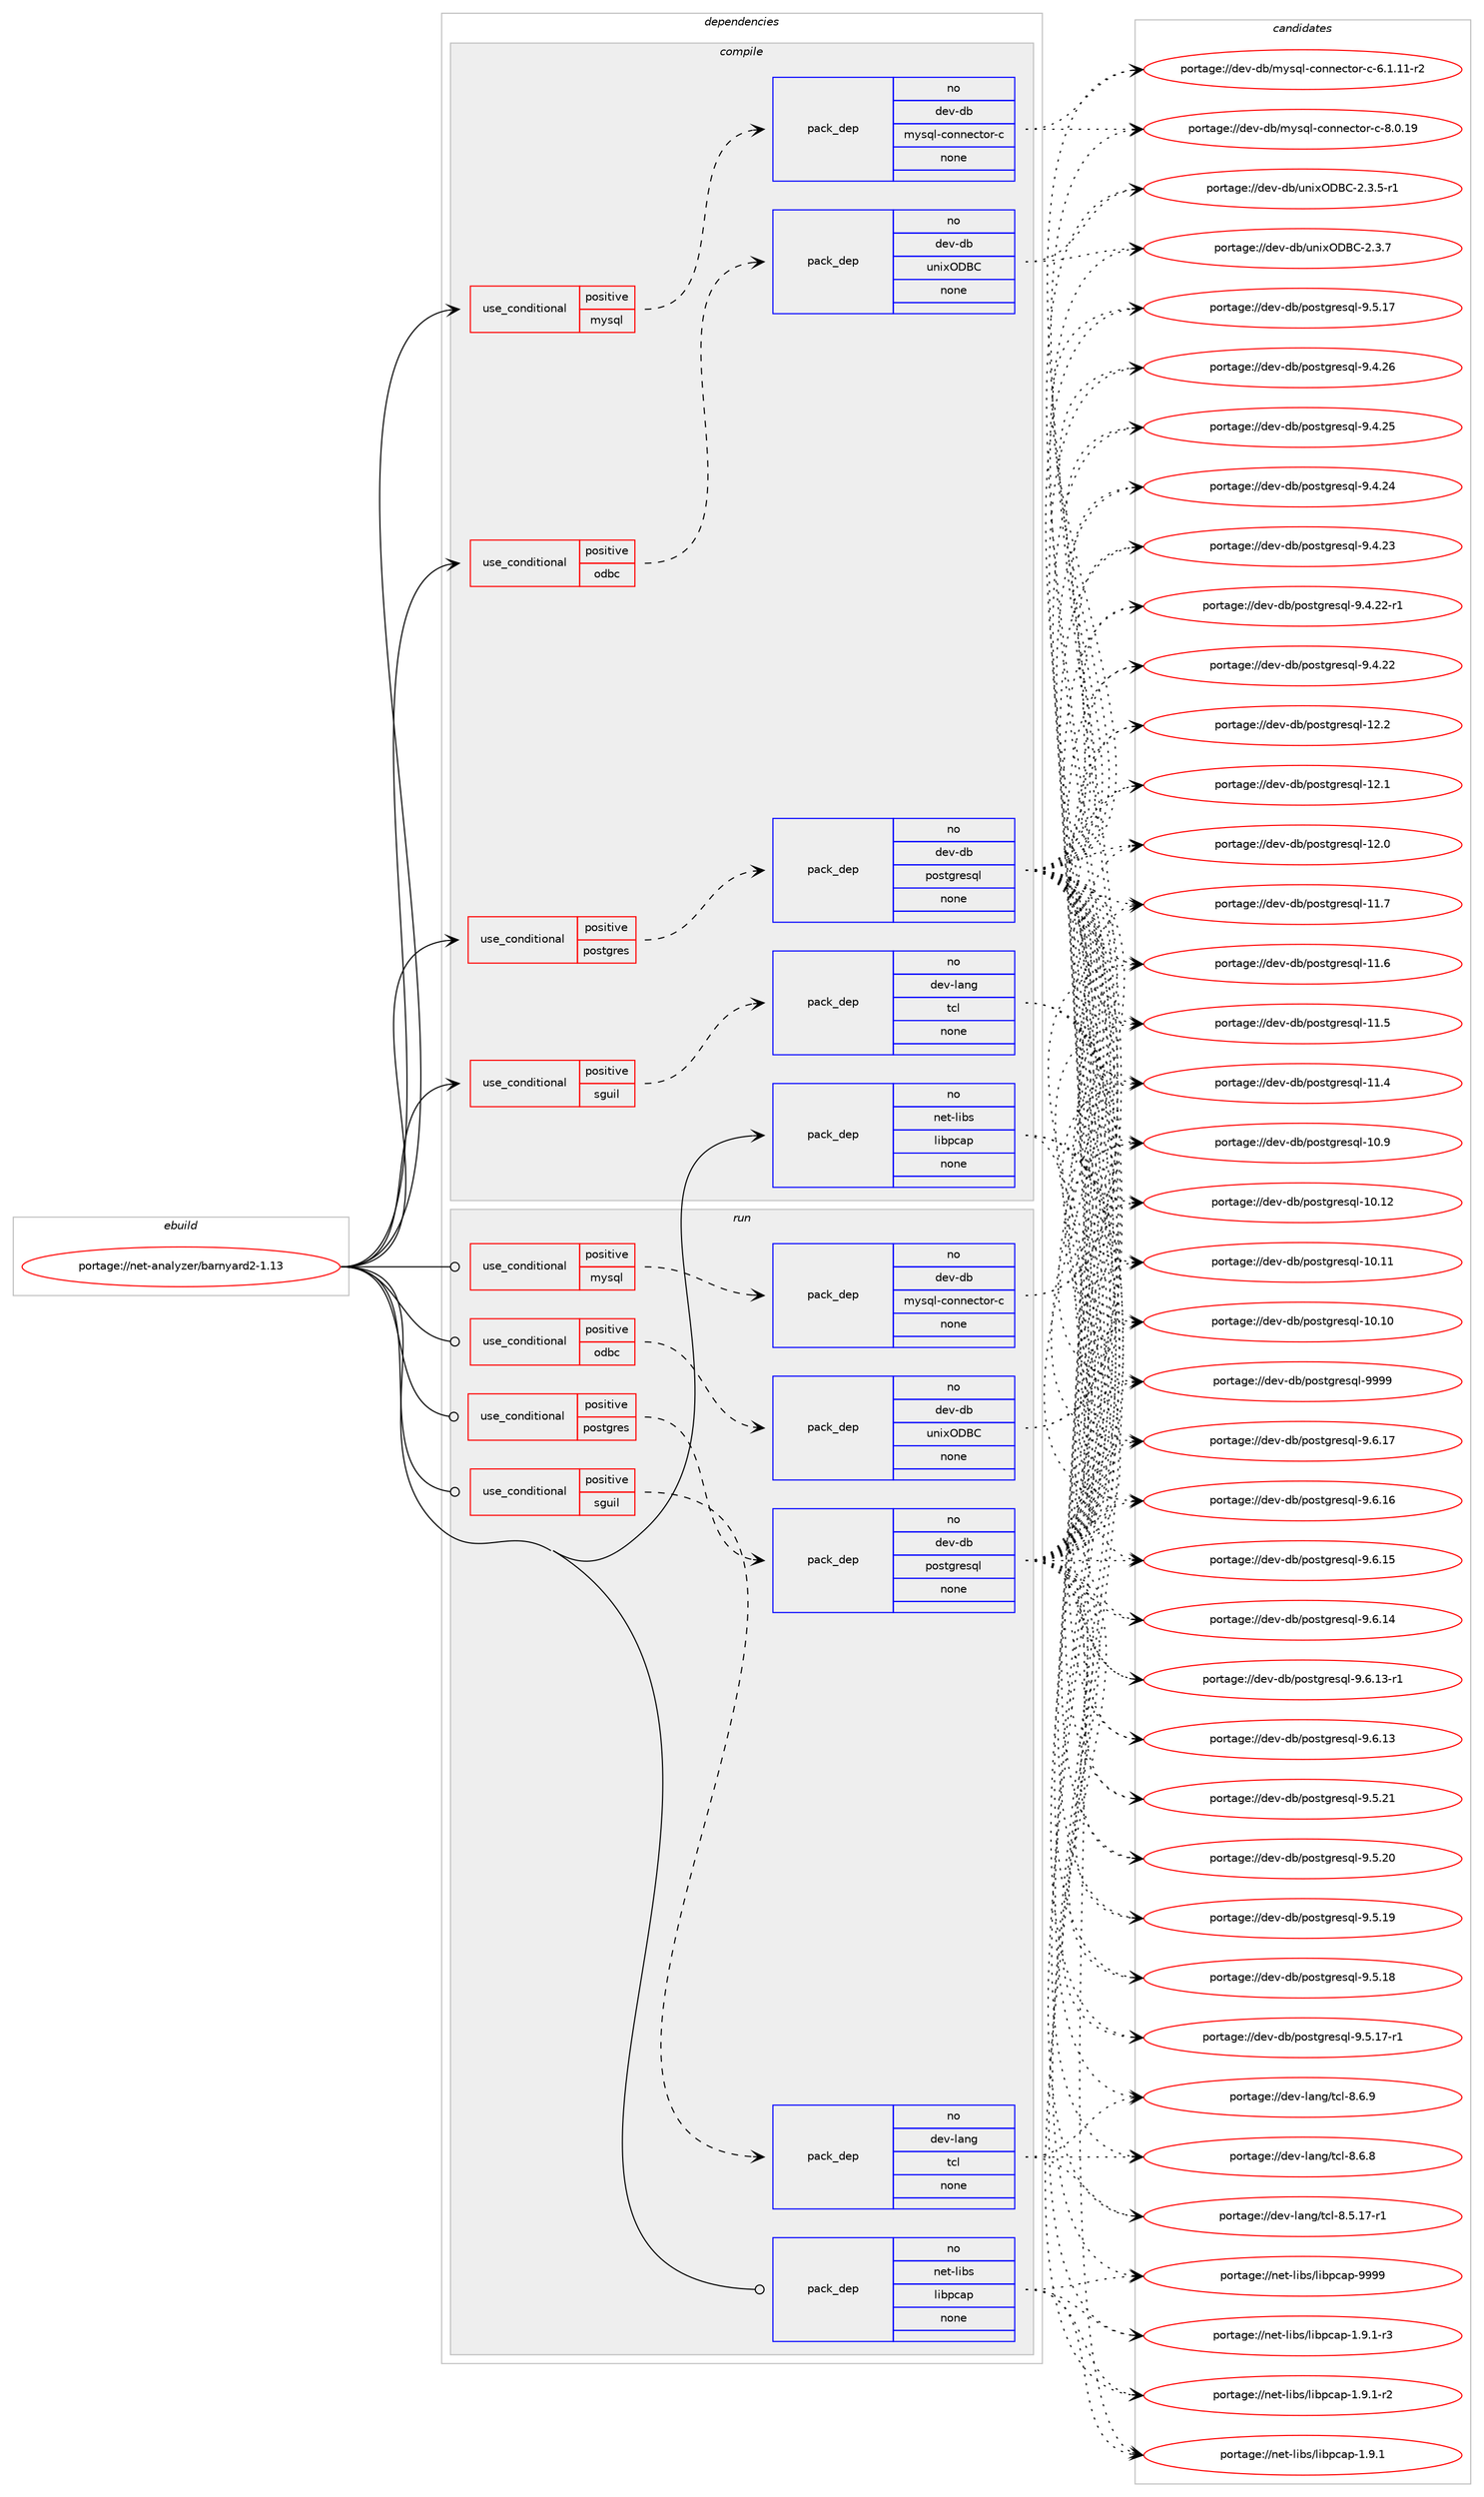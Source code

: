 digraph prolog {

# *************
# Graph options
# *************

newrank=true;
concentrate=true;
compound=true;
graph [rankdir=LR,fontname=Helvetica,fontsize=10,ranksep=1.5];#, ranksep=2.5, nodesep=0.2];
edge  [arrowhead=vee];
node  [fontname=Helvetica,fontsize=10];

# **********
# The ebuild
# **********

subgraph cluster_leftcol {
color=gray;
rank=same;
label=<<i>ebuild</i>>;
id [label="portage://net-analyzer/barnyard2-1.13", color=red, width=4, href="../net-analyzer/barnyard2-1.13.svg"];
}

# ****************
# The dependencies
# ****************

subgraph cluster_midcol {
color=gray;
label=<<i>dependencies</i>>;
subgraph cluster_compile {
fillcolor="#eeeeee";
style=filled;
label=<<i>compile</i>>;
subgraph cond24670 {
dependency106257 [label=<<TABLE BORDER="0" CELLBORDER="1" CELLSPACING="0" CELLPADDING="4"><TR><TD ROWSPAN="3" CELLPADDING="10">use_conditional</TD></TR><TR><TD>positive</TD></TR><TR><TD>mysql</TD></TR></TABLE>>, shape=none, color=red];
subgraph pack79658 {
dependency106258 [label=<<TABLE BORDER="0" CELLBORDER="1" CELLSPACING="0" CELLPADDING="4" WIDTH="220"><TR><TD ROWSPAN="6" CELLPADDING="30">pack_dep</TD></TR><TR><TD WIDTH="110">no</TD></TR><TR><TD>dev-db</TD></TR><TR><TD>mysql-connector-c</TD></TR><TR><TD>none</TD></TR><TR><TD></TD></TR></TABLE>>, shape=none, color=blue];
}
dependency106257:e -> dependency106258:w [weight=20,style="dashed",arrowhead="vee"];
}
id:e -> dependency106257:w [weight=20,style="solid",arrowhead="vee"];
subgraph cond24671 {
dependency106259 [label=<<TABLE BORDER="0" CELLBORDER="1" CELLSPACING="0" CELLPADDING="4"><TR><TD ROWSPAN="3" CELLPADDING="10">use_conditional</TD></TR><TR><TD>positive</TD></TR><TR><TD>odbc</TD></TR></TABLE>>, shape=none, color=red];
subgraph pack79659 {
dependency106260 [label=<<TABLE BORDER="0" CELLBORDER="1" CELLSPACING="0" CELLPADDING="4" WIDTH="220"><TR><TD ROWSPAN="6" CELLPADDING="30">pack_dep</TD></TR><TR><TD WIDTH="110">no</TD></TR><TR><TD>dev-db</TD></TR><TR><TD>unixODBC</TD></TR><TR><TD>none</TD></TR><TR><TD></TD></TR></TABLE>>, shape=none, color=blue];
}
dependency106259:e -> dependency106260:w [weight=20,style="dashed",arrowhead="vee"];
}
id:e -> dependency106259:w [weight=20,style="solid",arrowhead="vee"];
subgraph cond24672 {
dependency106261 [label=<<TABLE BORDER="0" CELLBORDER="1" CELLSPACING="0" CELLPADDING="4"><TR><TD ROWSPAN="3" CELLPADDING="10">use_conditional</TD></TR><TR><TD>positive</TD></TR><TR><TD>postgres</TD></TR></TABLE>>, shape=none, color=red];
subgraph pack79660 {
dependency106262 [label=<<TABLE BORDER="0" CELLBORDER="1" CELLSPACING="0" CELLPADDING="4" WIDTH="220"><TR><TD ROWSPAN="6" CELLPADDING="30">pack_dep</TD></TR><TR><TD WIDTH="110">no</TD></TR><TR><TD>dev-db</TD></TR><TR><TD>postgresql</TD></TR><TR><TD>none</TD></TR><TR><TD></TD></TR></TABLE>>, shape=none, color=blue];
}
dependency106261:e -> dependency106262:w [weight=20,style="dashed",arrowhead="vee"];
}
id:e -> dependency106261:w [weight=20,style="solid",arrowhead="vee"];
subgraph cond24673 {
dependency106263 [label=<<TABLE BORDER="0" CELLBORDER="1" CELLSPACING="0" CELLPADDING="4"><TR><TD ROWSPAN="3" CELLPADDING="10">use_conditional</TD></TR><TR><TD>positive</TD></TR><TR><TD>sguil</TD></TR></TABLE>>, shape=none, color=red];
subgraph pack79661 {
dependency106264 [label=<<TABLE BORDER="0" CELLBORDER="1" CELLSPACING="0" CELLPADDING="4" WIDTH="220"><TR><TD ROWSPAN="6" CELLPADDING="30">pack_dep</TD></TR><TR><TD WIDTH="110">no</TD></TR><TR><TD>dev-lang</TD></TR><TR><TD>tcl</TD></TR><TR><TD>none</TD></TR><TR><TD></TD></TR></TABLE>>, shape=none, color=blue];
}
dependency106263:e -> dependency106264:w [weight=20,style="dashed",arrowhead="vee"];
}
id:e -> dependency106263:w [weight=20,style="solid",arrowhead="vee"];
subgraph pack79662 {
dependency106265 [label=<<TABLE BORDER="0" CELLBORDER="1" CELLSPACING="0" CELLPADDING="4" WIDTH="220"><TR><TD ROWSPAN="6" CELLPADDING="30">pack_dep</TD></TR><TR><TD WIDTH="110">no</TD></TR><TR><TD>net-libs</TD></TR><TR><TD>libpcap</TD></TR><TR><TD>none</TD></TR><TR><TD></TD></TR></TABLE>>, shape=none, color=blue];
}
id:e -> dependency106265:w [weight=20,style="solid",arrowhead="vee"];
}
subgraph cluster_compileandrun {
fillcolor="#eeeeee";
style=filled;
label=<<i>compile and run</i>>;
}
subgraph cluster_run {
fillcolor="#eeeeee";
style=filled;
label=<<i>run</i>>;
subgraph cond24674 {
dependency106266 [label=<<TABLE BORDER="0" CELLBORDER="1" CELLSPACING="0" CELLPADDING="4"><TR><TD ROWSPAN="3" CELLPADDING="10">use_conditional</TD></TR><TR><TD>positive</TD></TR><TR><TD>mysql</TD></TR></TABLE>>, shape=none, color=red];
subgraph pack79663 {
dependency106267 [label=<<TABLE BORDER="0" CELLBORDER="1" CELLSPACING="0" CELLPADDING="4" WIDTH="220"><TR><TD ROWSPAN="6" CELLPADDING="30">pack_dep</TD></TR><TR><TD WIDTH="110">no</TD></TR><TR><TD>dev-db</TD></TR><TR><TD>mysql-connector-c</TD></TR><TR><TD>none</TD></TR><TR><TD></TD></TR></TABLE>>, shape=none, color=blue];
}
dependency106266:e -> dependency106267:w [weight=20,style="dashed",arrowhead="vee"];
}
id:e -> dependency106266:w [weight=20,style="solid",arrowhead="odot"];
subgraph cond24675 {
dependency106268 [label=<<TABLE BORDER="0" CELLBORDER="1" CELLSPACING="0" CELLPADDING="4"><TR><TD ROWSPAN="3" CELLPADDING="10">use_conditional</TD></TR><TR><TD>positive</TD></TR><TR><TD>odbc</TD></TR></TABLE>>, shape=none, color=red];
subgraph pack79664 {
dependency106269 [label=<<TABLE BORDER="0" CELLBORDER="1" CELLSPACING="0" CELLPADDING="4" WIDTH="220"><TR><TD ROWSPAN="6" CELLPADDING="30">pack_dep</TD></TR><TR><TD WIDTH="110">no</TD></TR><TR><TD>dev-db</TD></TR><TR><TD>unixODBC</TD></TR><TR><TD>none</TD></TR><TR><TD></TD></TR></TABLE>>, shape=none, color=blue];
}
dependency106268:e -> dependency106269:w [weight=20,style="dashed",arrowhead="vee"];
}
id:e -> dependency106268:w [weight=20,style="solid",arrowhead="odot"];
subgraph cond24676 {
dependency106270 [label=<<TABLE BORDER="0" CELLBORDER="1" CELLSPACING="0" CELLPADDING="4"><TR><TD ROWSPAN="3" CELLPADDING="10">use_conditional</TD></TR><TR><TD>positive</TD></TR><TR><TD>postgres</TD></TR></TABLE>>, shape=none, color=red];
subgraph pack79665 {
dependency106271 [label=<<TABLE BORDER="0" CELLBORDER="1" CELLSPACING="0" CELLPADDING="4" WIDTH="220"><TR><TD ROWSPAN="6" CELLPADDING="30">pack_dep</TD></TR><TR><TD WIDTH="110">no</TD></TR><TR><TD>dev-db</TD></TR><TR><TD>postgresql</TD></TR><TR><TD>none</TD></TR><TR><TD></TD></TR></TABLE>>, shape=none, color=blue];
}
dependency106270:e -> dependency106271:w [weight=20,style="dashed",arrowhead="vee"];
}
id:e -> dependency106270:w [weight=20,style="solid",arrowhead="odot"];
subgraph cond24677 {
dependency106272 [label=<<TABLE BORDER="0" CELLBORDER="1" CELLSPACING="0" CELLPADDING="4"><TR><TD ROWSPAN="3" CELLPADDING="10">use_conditional</TD></TR><TR><TD>positive</TD></TR><TR><TD>sguil</TD></TR></TABLE>>, shape=none, color=red];
subgraph pack79666 {
dependency106273 [label=<<TABLE BORDER="0" CELLBORDER="1" CELLSPACING="0" CELLPADDING="4" WIDTH="220"><TR><TD ROWSPAN="6" CELLPADDING="30">pack_dep</TD></TR><TR><TD WIDTH="110">no</TD></TR><TR><TD>dev-lang</TD></TR><TR><TD>tcl</TD></TR><TR><TD>none</TD></TR><TR><TD></TD></TR></TABLE>>, shape=none, color=blue];
}
dependency106272:e -> dependency106273:w [weight=20,style="dashed",arrowhead="vee"];
}
id:e -> dependency106272:w [weight=20,style="solid",arrowhead="odot"];
subgraph pack79667 {
dependency106274 [label=<<TABLE BORDER="0" CELLBORDER="1" CELLSPACING="0" CELLPADDING="4" WIDTH="220"><TR><TD ROWSPAN="6" CELLPADDING="30">pack_dep</TD></TR><TR><TD WIDTH="110">no</TD></TR><TR><TD>net-libs</TD></TR><TR><TD>libpcap</TD></TR><TR><TD>none</TD></TR><TR><TD></TD></TR></TABLE>>, shape=none, color=blue];
}
id:e -> dependency106274:w [weight=20,style="solid",arrowhead="odot"];
}
}

# **************
# The candidates
# **************

subgraph cluster_choices {
rank=same;
color=gray;
label=<<i>candidates</i>>;

subgraph choice79658 {
color=black;
nodesep=1;
choice100101118451009847109121115113108459911111011010199116111114459945564648464957 [label="portage://dev-db/mysql-connector-c-8.0.19", color=red, width=4,href="../dev-db/mysql-connector-c-8.0.19.svg"];
choice1001011184510098471091211151131084599111110110101991161111144599455446494649494511450 [label="portage://dev-db/mysql-connector-c-6.1.11-r2", color=red, width=4,href="../dev-db/mysql-connector-c-6.1.11-r2.svg"];
dependency106258:e -> choice100101118451009847109121115113108459911111011010199116111114459945564648464957:w [style=dotted,weight="100"];
dependency106258:e -> choice1001011184510098471091211151131084599111110110101991161111144599455446494649494511450:w [style=dotted,weight="100"];
}
subgraph choice79659 {
color=black;
nodesep=1;
choice10010111845100984711711010512079686667455046514655 [label="portage://dev-db/unixODBC-2.3.7", color=red, width=4,href="../dev-db/unixODBC-2.3.7.svg"];
choice100101118451009847117110105120796866674550465146534511449 [label="portage://dev-db/unixODBC-2.3.5-r1", color=red, width=4,href="../dev-db/unixODBC-2.3.5-r1.svg"];
dependency106260:e -> choice10010111845100984711711010512079686667455046514655:w [style=dotted,weight="100"];
dependency106260:e -> choice100101118451009847117110105120796866674550465146534511449:w [style=dotted,weight="100"];
}
subgraph choice79660 {
color=black;
nodesep=1;
choice1001011184510098471121111151161031141011151131084557575757 [label="portage://dev-db/postgresql-9999", color=red, width=4,href="../dev-db/postgresql-9999.svg"];
choice10010111845100984711211111511610311410111511310845574654464955 [label="portage://dev-db/postgresql-9.6.17", color=red, width=4,href="../dev-db/postgresql-9.6.17.svg"];
choice10010111845100984711211111511610311410111511310845574654464954 [label="portage://dev-db/postgresql-9.6.16", color=red, width=4,href="../dev-db/postgresql-9.6.16.svg"];
choice10010111845100984711211111511610311410111511310845574654464953 [label="portage://dev-db/postgresql-9.6.15", color=red, width=4,href="../dev-db/postgresql-9.6.15.svg"];
choice10010111845100984711211111511610311410111511310845574654464952 [label="portage://dev-db/postgresql-9.6.14", color=red, width=4,href="../dev-db/postgresql-9.6.14.svg"];
choice100101118451009847112111115116103114101115113108455746544649514511449 [label="portage://dev-db/postgresql-9.6.13-r1", color=red, width=4,href="../dev-db/postgresql-9.6.13-r1.svg"];
choice10010111845100984711211111511610311410111511310845574654464951 [label="portage://dev-db/postgresql-9.6.13", color=red, width=4,href="../dev-db/postgresql-9.6.13.svg"];
choice10010111845100984711211111511610311410111511310845574653465049 [label="portage://dev-db/postgresql-9.5.21", color=red, width=4,href="../dev-db/postgresql-9.5.21.svg"];
choice10010111845100984711211111511610311410111511310845574653465048 [label="portage://dev-db/postgresql-9.5.20", color=red, width=4,href="../dev-db/postgresql-9.5.20.svg"];
choice10010111845100984711211111511610311410111511310845574653464957 [label="portage://dev-db/postgresql-9.5.19", color=red, width=4,href="../dev-db/postgresql-9.5.19.svg"];
choice10010111845100984711211111511610311410111511310845574653464956 [label="portage://dev-db/postgresql-9.5.18", color=red, width=4,href="../dev-db/postgresql-9.5.18.svg"];
choice100101118451009847112111115116103114101115113108455746534649554511449 [label="portage://dev-db/postgresql-9.5.17-r1", color=red, width=4,href="../dev-db/postgresql-9.5.17-r1.svg"];
choice10010111845100984711211111511610311410111511310845574653464955 [label="portage://dev-db/postgresql-9.5.17", color=red, width=4,href="../dev-db/postgresql-9.5.17.svg"];
choice10010111845100984711211111511610311410111511310845574652465054 [label="portage://dev-db/postgresql-9.4.26", color=red, width=4,href="../dev-db/postgresql-9.4.26.svg"];
choice10010111845100984711211111511610311410111511310845574652465053 [label="portage://dev-db/postgresql-9.4.25", color=red, width=4,href="../dev-db/postgresql-9.4.25.svg"];
choice10010111845100984711211111511610311410111511310845574652465052 [label="portage://dev-db/postgresql-9.4.24", color=red, width=4,href="../dev-db/postgresql-9.4.24.svg"];
choice10010111845100984711211111511610311410111511310845574652465051 [label="portage://dev-db/postgresql-9.4.23", color=red, width=4,href="../dev-db/postgresql-9.4.23.svg"];
choice100101118451009847112111115116103114101115113108455746524650504511449 [label="portage://dev-db/postgresql-9.4.22-r1", color=red, width=4,href="../dev-db/postgresql-9.4.22-r1.svg"];
choice10010111845100984711211111511610311410111511310845574652465050 [label="portage://dev-db/postgresql-9.4.22", color=red, width=4,href="../dev-db/postgresql-9.4.22.svg"];
choice1001011184510098471121111151161031141011151131084549504650 [label="portage://dev-db/postgresql-12.2", color=red, width=4,href="../dev-db/postgresql-12.2.svg"];
choice1001011184510098471121111151161031141011151131084549504649 [label="portage://dev-db/postgresql-12.1", color=red, width=4,href="../dev-db/postgresql-12.1.svg"];
choice1001011184510098471121111151161031141011151131084549504648 [label="portage://dev-db/postgresql-12.0", color=red, width=4,href="../dev-db/postgresql-12.0.svg"];
choice1001011184510098471121111151161031141011151131084549494655 [label="portage://dev-db/postgresql-11.7", color=red, width=4,href="../dev-db/postgresql-11.7.svg"];
choice1001011184510098471121111151161031141011151131084549494654 [label="portage://dev-db/postgresql-11.6", color=red, width=4,href="../dev-db/postgresql-11.6.svg"];
choice1001011184510098471121111151161031141011151131084549494653 [label="portage://dev-db/postgresql-11.5", color=red, width=4,href="../dev-db/postgresql-11.5.svg"];
choice1001011184510098471121111151161031141011151131084549494652 [label="portage://dev-db/postgresql-11.4", color=red, width=4,href="../dev-db/postgresql-11.4.svg"];
choice1001011184510098471121111151161031141011151131084549484657 [label="portage://dev-db/postgresql-10.9", color=red, width=4,href="../dev-db/postgresql-10.9.svg"];
choice100101118451009847112111115116103114101115113108454948464950 [label="portage://dev-db/postgresql-10.12", color=red, width=4,href="../dev-db/postgresql-10.12.svg"];
choice100101118451009847112111115116103114101115113108454948464949 [label="portage://dev-db/postgresql-10.11", color=red, width=4,href="../dev-db/postgresql-10.11.svg"];
choice100101118451009847112111115116103114101115113108454948464948 [label="portage://dev-db/postgresql-10.10", color=red, width=4,href="../dev-db/postgresql-10.10.svg"];
dependency106262:e -> choice1001011184510098471121111151161031141011151131084557575757:w [style=dotted,weight="100"];
dependency106262:e -> choice10010111845100984711211111511610311410111511310845574654464955:w [style=dotted,weight="100"];
dependency106262:e -> choice10010111845100984711211111511610311410111511310845574654464954:w [style=dotted,weight="100"];
dependency106262:e -> choice10010111845100984711211111511610311410111511310845574654464953:w [style=dotted,weight="100"];
dependency106262:e -> choice10010111845100984711211111511610311410111511310845574654464952:w [style=dotted,weight="100"];
dependency106262:e -> choice100101118451009847112111115116103114101115113108455746544649514511449:w [style=dotted,weight="100"];
dependency106262:e -> choice10010111845100984711211111511610311410111511310845574654464951:w [style=dotted,weight="100"];
dependency106262:e -> choice10010111845100984711211111511610311410111511310845574653465049:w [style=dotted,weight="100"];
dependency106262:e -> choice10010111845100984711211111511610311410111511310845574653465048:w [style=dotted,weight="100"];
dependency106262:e -> choice10010111845100984711211111511610311410111511310845574653464957:w [style=dotted,weight="100"];
dependency106262:e -> choice10010111845100984711211111511610311410111511310845574653464956:w [style=dotted,weight="100"];
dependency106262:e -> choice100101118451009847112111115116103114101115113108455746534649554511449:w [style=dotted,weight="100"];
dependency106262:e -> choice10010111845100984711211111511610311410111511310845574653464955:w [style=dotted,weight="100"];
dependency106262:e -> choice10010111845100984711211111511610311410111511310845574652465054:w [style=dotted,weight="100"];
dependency106262:e -> choice10010111845100984711211111511610311410111511310845574652465053:w [style=dotted,weight="100"];
dependency106262:e -> choice10010111845100984711211111511610311410111511310845574652465052:w [style=dotted,weight="100"];
dependency106262:e -> choice10010111845100984711211111511610311410111511310845574652465051:w [style=dotted,weight="100"];
dependency106262:e -> choice100101118451009847112111115116103114101115113108455746524650504511449:w [style=dotted,weight="100"];
dependency106262:e -> choice10010111845100984711211111511610311410111511310845574652465050:w [style=dotted,weight="100"];
dependency106262:e -> choice1001011184510098471121111151161031141011151131084549504650:w [style=dotted,weight="100"];
dependency106262:e -> choice1001011184510098471121111151161031141011151131084549504649:w [style=dotted,weight="100"];
dependency106262:e -> choice1001011184510098471121111151161031141011151131084549504648:w [style=dotted,weight="100"];
dependency106262:e -> choice1001011184510098471121111151161031141011151131084549494655:w [style=dotted,weight="100"];
dependency106262:e -> choice1001011184510098471121111151161031141011151131084549494654:w [style=dotted,weight="100"];
dependency106262:e -> choice1001011184510098471121111151161031141011151131084549494653:w [style=dotted,weight="100"];
dependency106262:e -> choice1001011184510098471121111151161031141011151131084549494652:w [style=dotted,weight="100"];
dependency106262:e -> choice1001011184510098471121111151161031141011151131084549484657:w [style=dotted,weight="100"];
dependency106262:e -> choice100101118451009847112111115116103114101115113108454948464950:w [style=dotted,weight="100"];
dependency106262:e -> choice100101118451009847112111115116103114101115113108454948464949:w [style=dotted,weight="100"];
dependency106262:e -> choice100101118451009847112111115116103114101115113108454948464948:w [style=dotted,weight="100"];
}
subgraph choice79661 {
color=black;
nodesep=1;
choice10010111845108971101034711699108455646544657 [label="portage://dev-lang/tcl-8.6.9", color=red, width=4,href="../dev-lang/tcl-8.6.9.svg"];
choice10010111845108971101034711699108455646544656 [label="portage://dev-lang/tcl-8.6.8", color=red, width=4,href="../dev-lang/tcl-8.6.8.svg"];
choice10010111845108971101034711699108455646534649554511449 [label="portage://dev-lang/tcl-8.5.17-r1", color=red, width=4,href="../dev-lang/tcl-8.5.17-r1.svg"];
dependency106264:e -> choice10010111845108971101034711699108455646544657:w [style=dotted,weight="100"];
dependency106264:e -> choice10010111845108971101034711699108455646544656:w [style=dotted,weight="100"];
dependency106264:e -> choice10010111845108971101034711699108455646534649554511449:w [style=dotted,weight="100"];
}
subgraph choice79662 {
color=black;
nodesep=1;
choice1101011164510810598115471081059811299971124557575757 [label="portage://net-libs/libpcap-9999", color=red, width=4,href="../net-libs/libpcap-9999.svg"];
choice1101011164510810598115471081059811299971124549465746494511451 [label="portage://net-libs/libpcap-1.9.1-r3", color=red, width=4,href="../net-libs/libpcap-1.9.1-r3.svg"];
choice1101011164510810598115471081059811299971124549465746494511450 [label="portage://net-libs/libpcap-1.9.1-r2", color=red, width=4,href="../net-libs/libpcap-1.9.1-r2.svg"];
choice110101116451081059811547108105981129997112454946574649 [label="portage://net-libs/libpcap-1.9.1", color=red, width=4,href="../net-libs/libpcap-1.9.1.svg"];
dependency106265:e -> choice1101011164510810598115471081059811299971124557575757:w [style=dotted,weight="100"];
dependency106265:e -> choice1101011164510810598115471081059811299971124549465746494511451:w [style=dotted,weight="100"];
dependency106265:e -> choice1101011164510810598115471081059811299971124549465746494511450:w [style=dotted,weight="100"];
dependency106265:e -> choice110101116451081059811547108105981129997112454946574649:w [style=dotted,weight="100"];
}
subgraph choice79663 {
color=black;
nodesep=1;
choice100101118451009847109121115113108459911111011010199116111114459945564648464957 [label="portage://dev-db/mysql-connector-c-8.0.19", color=red, width=4,href="../dev-db/mysql-connector-c-8.0.19.svg"];
choice1001011184510098471091211151131084599111110110101991161111144599455446494649494511450 [label="portage://dev-db/mysql-connector-c-6.1.11-r2", color=red, width=4,href="../dev-db/mysql-connector-c-6.1.11-r2.svg"];
dependency106267:e -> choice100101118451009847109121115113108459911111011010199116111114459945564648464957:w [style=dotted,weight="100"];
dependency106267:e -> choice1001011184510098471091211151131084599111110110101991161111144599455446494649494511450:w [style=dotted,weight="100"];
}
subgraph choice79664 {
color=black;
nodesep=1;
choice10010111845100984711711010512079686667455046514655 [label="portage://dev-db/unixODBC-2.3.7", color=red, width=4,href="../dev-db/unixODBC-2.3.7.svg"];
choice100101118451009847117110105120796866674550465146534511449 [label="portage://dev-db/unixODBC-2.3.5-r1", color=red, width=4,href="../dev-db/unixODBC-2.3.5-r1.svg"];
dependency106269:e -> choice10010111845100984711711010512079686667455046514655:w [style=dotted,weight="100"];
dependency106269:e -> choice100101118451009847117110105120796866674550465146534511449:w [style=dotted,weight="100"];
}
subgraph choice79665 {
color=black;
nodesep=1;
choice1001011184510098471121111151161031141011151131084557575757 [label="portage://dev-db/postgresql-9999", color=red, width=4,href="../dev-db/postgresql-9999.svg"];
choice10010111845100984711211111511610311410111511310845574654464955 [label="portage://dev-db/postgresql-9.6.17", color=red, width=4,href="../dev-db/postgresql-9.6.17.svg"];
choice10010111845100984711211111511610311410111511310845574654464954 [label="portage://dev-db/postgresql-9.6.16", color=red, width=4,href="../dev-db/postgresql-9.6.16.svg"];
choice10010111845100984711211111511610311410111511310845574654464953 [label="portage://dev-db/postgresql-9.6.15", color=red, width=4,href="../dev-db/postgresql-9.6.15.svg"];
choice10010111845100984711211111511610311410111511310845574654464952 [label="portage://dev-db/postgresql-9.6.14", color=red, width=4,href="../dev-db/postgresql-9.6.14.svg"];
choice100101118451009847112111115116103114101115113108455746544649514511449 [label="portage://dev-db/postgresql-9.6.13-r1", color=red, width=4,href="../dev-db/postgresql-9.6.13-r1.svg"];
choice10010111845100984711211111511610311410111511310845574654464951 [label="portage://dev-db/postgresql-9.6.13", color=red, width=4,href="../dev-db/postgresql-9.6.13.svg"];
choice10010111845100984711211111511610311410111511310845574653465049 [label="portage://dev-db/postgresql-9.5.21", color=red, width=4,href="../dev-db/postgresql-9.5.21.svg"];
choice10010111845100984711211111511610311410111511310845574653465048 [label="portage://dev-db/postgresql-9.5.20", color=red, width=4,href="../dev-db/postgresql-9.5.20.svg"];
choice10010111845100984711211111511610311410111511310845574653464957 [label="portage://dev-db/postgresql-9.5.19", color=red, width=4,href="../dev-db/postgresql-9.5.19.svg"];
choice10010111845100984711211111511610311410111511310845574653464956 [label="portage://dev-db/postgresql-9.5.18", color=red, width=4,href="../dev-db/postgresql-9.5.18.svg"];
choice100101118451009847112111115116103114101115113108455746534649554511449 [label="portage://dev-db/postgresql-9.5.17-r1", color=red, width=4,href="../dev-db/postgresql-9.5.17-r1.svg"];
choice10010111845100984711211111511610311410111511310845574653464955 [label="portage://dev-db/postgresql-9.5.17", color=red, width=4,href="../dev-db/postgresql-9.5.17.svg"];
choice10010111845100984711211111511610311410111511310845574652465054 [label="portage://dev-db/postgresql-9.4.26", color=red, width=4,href="../dev-db/postgresql-9.4.26.svg"];
choice10010111845100984711211111511610311410111511310845574652465053 [label="portage://dev-db/postgresql-9.4.25", color=red, width=4,href="../dev-db/postgresql-9.4.25.svg"];
choice10010111845100984711211111511610311410111511310845574652465052 [label="portage://dev-db/postgresql-9.4.24", color=red, width=4,href="../dev-db/postgresql-9.4.24.svg"];
choice10010111845100984711211111511610311410111511310845574652465051 [label="portage://dev-db/postgresql-9.4.23", color=red, width=4,href="../dev-db/postgresql-9.4.23.svg"];
choice100101118451009847112111115116103114101115113108455746524650504511449 [label="portage://dev-db/postgresql-9.4.22-r1", color=red, width=4,href="../dev-db/postgresql-9.4.22-r1.svg"];
choice10010111845100984711211111511610311410111511310845574652465050 [label="portage://dev-db/postgresql-9.4.22", color=red, width=4,href="../dev-db/postgresql-9.4.22.svg"];
choice1001011184510098471121111151161031141011151131084549504650 [label="portage://dev-db/postgresql-12.2", color=red, width=4,href="../dev-db/postgresql-12.2.svg"];
choice1001011184510098471121111151161031141011151131084549504649 [label="portage://dev-db/postgresql-12.1", color=red, width=4,href="../dev-db/postgresql-12.1.svg"];
choice1001011184510098471121111151161031141011151131084549504648 [label="portage://dev-db/postgresql-12.0", color=red, width=4,href="../dev-db/postgresql-12.0.svg"];
choice1001011184510098471121111151161031141011151131084549494655 [label="portage://dev-db/postgresql-11.7", color=red, width=4,href="../dev-db/postgresql-11.7.svg"];
choice1001011184510098471121111151161031141011151131084549494654 [label="portage://dev-db/postgresql-11.6", color=red, width=4,href="../dev-db/postgresql-11.6.svg"];
choice1001011184510098471121111151161031141011151131084549494653 [label="portage://dev-db/postgresql-11.5", color=red, width=4,href="../dev-db/postgresql-11.5.svg"];
choice1001011184510098471121111151161031141011151131084549494652 [label="portage://dev-db/postgresql-11.4", color=red, width=4,href="../dev-db/postgresql-11.4.svg"];
choice1001011184510098471121111151161031141011151131084549484657 [label="portage://dev-db/postgresql-10.9", color=red, width=4,href="../dev-db/postgresql-10.9.svg"];
choice100101118451009847112111115116103114101115113108454948464950 [label="portage://dev-db/postgresql-10.12", color=red, width=4,href="../dev-db/postgresql-10.12.svg"];
choice100101118451009847112111115116103114101115113108454948464949 [label="portage://dev-db/postgresql-10.11", color=red, width=4,href="../dev-db/postgresql-10.11.svg"];
choice100101118451009847112111115116103114101115113108454948464948 [label="portage://dev-db/postgresql-10.10", color=red, width=4,href="../dev-db/postgresql-10.10.svg"];
dependency106271:e -> choice1001011184510098471121111151161031141011151131084557575757:w [style=dotted,weight="100"];
dependency106271:e -> choice10010111845100984711211111511610311410111511310845574654464955:w [style=dotted,weight="100"];
dependency106271:e -> choice10010111845100984711211111511610311410111511310845574654464954:w [style=dotted,weight="100"];
dependency106271:e -> choice10010111845100984711211111511610311410111511310845574654464953:w [style=dotted,weight="100"];
dependency106271:e -> choice10010111845100984711211111511610311410111511310845574654464952:w [style=dotted,weight="100"];
dependency106271:e -> choice100101118451009847112111115116103114101115113108455746544649514511449:w [style=dotted,weight="100"];
dependency106271:e -> choice10010111845100984711211111511610311410111511310845574654464951:w [style=dotted,weight="100"];
dependency106271:e -> choice10010111845100984711211111511610311410111511310845574653465049:w [style=dotted,weight="100"];
dependency106271:e -> choice10010111845100984711211111511610311410111511310845574653465048:w [style=dotted,weight="100"];
dependency106271:e -> choice10010111845100984711211111511610311410111511310845574653464957:w [style=dotted,weight="100"];
dependency106271:e -> choice10010111845100984711211111511610311410111511310845574653464956:w [style=dotted,weight="100"];
dependency106271:e -> choice100101118451009847112111115116103114101115113108455746534649554511449:w [style=dotted,weight="100"];
dependency106271:e -> choice10010111845100984711211111511610311410111511310845574653464955:w [style=dotted,weight="100"];
dependency106271:e -> choice10010111845100984711211111511610311410111511310845574652465054:w [style=dotted,weight="100"];
dependency106271:e -> choice10010111845100984711211111511610311410111511310845574652465053:w [style=dotted,weight="100"];
dependency106271:e -> choice10010111845100984711211111511610311410111511310845574652465052:w [style=dotted,weight="100"];
dependency106271:e -> choice10010111845100984711211111511610311410111511310845574652465051:w [style=dotted,weight="100"];
dependency106271:e -> choice100101118451009847112111115116103114101115113108455746524650504511449:w [style=dotted,weight="100"];
dependency106271:e -> choice10010111845100984711211111511610311410111511310845574652465050:w [style=dotted,weight="100"];
dependency106271:e -> choice1001011184510098471121111151161031141011151131084549504650:w [style=dotted,weight="100"];
dependency106271:e -> choice1001011184510098471121111151161031141011151131084549504649:w [style=dotted,weight="100"];
dependency106271:e -> choice1001011184510098471121111151161031141011151131084549504648:w [style=dotted,weight="100"];
dependency106271:e -> choice1001011184510098471121111151161031141011151131084549494655:w [style=dotted,weight="100"];
dependency106271:e -> choice1001011184510098471121111151161031141011151131084549494654:w [style=dotted,weight="100"];
dependency106271:e -> choice1001011184510098471121111151161031141011151131084549494653:w [style=dotted,weight="100"];
dependency106271:e -> choice1001011184510098471121111151161031141011151131084549494652:w [style=dotted,weight="100"];
dependency106271:e -> choice1001011184510098471121111151161031141011151131084549484657:w [style=dotted,weight="100"];
dependency106271:e -> choice100101118451009847112111115116103114101115113108454948464950:w [style=dotted,weight="100"];
dependency106271:e -> choice100101118451009847112111115116103114101115113108454948464949:w [style=dotted,weight="100"];
dependency106271:e -> choice100101118451009847112111115116103114101115113108454948464948:w [style=dotted,weight="100"];
}
subgraph choice79666 {
color=black;
nodesep=1;
choice10010111845108971101034711699108455646544657 [label="portage://dev-lang/tcl-8.6.9", color=red, width=4,href="../dev-lang/tcl-8.6.9.svg"];
choice10010111845108971101034711699108455646544656 [label="portage://dev-lang/tcl-8.6.8", color=red, width=4,href="../dev-lang/tcl-8.6.8.svg"];
choice10010111845108971101034711699108455646534649554511449 [label="portage://dev-lang/tcl-8.5.17-r1", color=red, width=4,href="../dev-lang/tcl-8.5.17-r1.svg"];
dependency106273:e -> choice10010111845108971101034711699108455646544657:w [style=dotted,weight="100"];
dependency106273:e -> choice10010111845108971101034711699108455646544656:w [style=dotted,weight="100"];
dependency106273:e -> choice10010111845108971101034711699108455646534649554511449:w [style=dotted,weight="100"];
}
subgraph choice79667 {
color=black;
nodesep=1;
choice1101011164510810598115471081059811299971124557575757 [label="portage://net-libs/libpcap-9999", color=red, width=4,href="../net-libs/libpcap-9999.svg"];
choice1101011164510810598115471081059811299971124549465746494511451 [label="portage://net-libs/libpcap-1.9.1-r3", color=red, width=4,href="../net-libs/libpcap-1.9.1-r3.svg"];
choice1101011164510810598115471081059811299971124549465746494511450 [label="portage://net-libs/libpcap-1.9.1-r2", color=red, width=4,href="../net-libs/libpcap-1.9.1-r2.svg"];
choice110101116451081059811547108105981129997112454946574649 [label="portage://net-libs/libpcap-1.9.1", color=red, width=4,href="../net-libs/libpcap-1.9.1.svg"];
dependency106274:e -> choice1101011164510810598115471081059811299971124557575757:w [style=dotted,weight="100"];
dependency106274:e -> choice1101011164510810598115471081059811299971124549465746494511451:w [style=dotted,weight="100"];
dependency106274:e -> choice1101011164510810598115471081059811299971124549465746494511450:w [style=dotted,weight="100"];
dependency106274:e -> choice110101116451081059811547108105981129997112454946574649:w [style=dotted,weight="100"];
}
}

}
